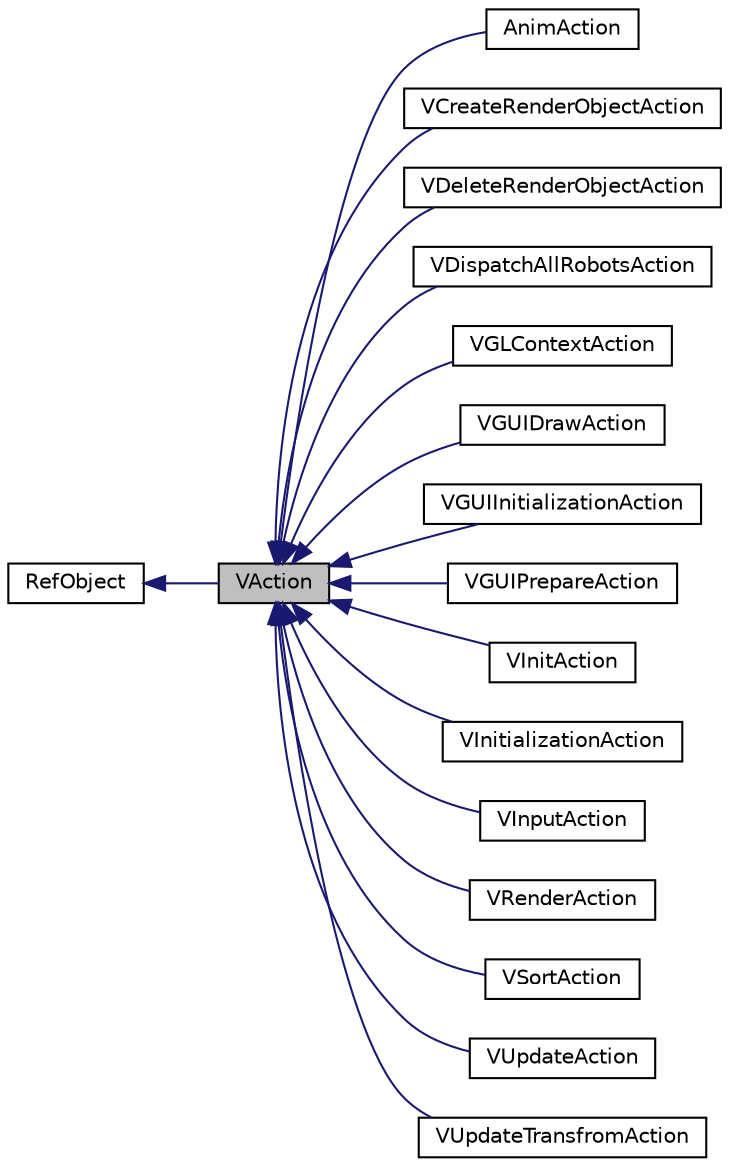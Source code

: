 digraph "VAction"
{
  edge [fontname="Helvetica",fontsize="10",labelfontname="Helvetica",labelfontsize="10"];
  node [fontname="Helvetica",fontsize="10",shape=record];
  rankdir="LR";
  Node1 [label="VAction",height=0.2,width=0.4,color="black", fillcolor="grey75", style="filled", fontcolor="black"];
  Node2 -> Node1 [dir="back",color="midnightblue",fontsize="10",style="solid",fontname="Helvetica"];
  Node2 [label="RefObject",height=0.2,width=0.4,color="black", fillcolor="white", style="filled",URL="$class_ref_object.html"];
  Node1 -> Node3 [dir="back",color="midnightblue",fontsize="10",style="solid",fontname="Helvetica"];
  Node3 [label="AnimAction",height=0.2,width=0.4,color="black", fillcolor="white", style="filled",URL="$class_anim_action.html",tooltip="AnimAction. "];
  Node1 -> Node4 [dir="back",color="midnightblue",fontsize="10",style="solid",fontname="Helvetica"];
  Node4 [label="VCreateRenderObjectAction",height=0.2,width=0.4,color="black", fillcolor="white", style="filled",URL="$class_v_create_render_object_action.html",tooltip="VCreateRenderObjectAction. "];
  Node1 -> Node5 [dir="back",color="midnightblue",fontsize="10",style="solid",fontname="Helvetica"];
  Node5 [label="VDeleteRenderObjectAction",height=0.2,width=0.4,color="black", fillcolor="white", style="filled",URL="$class_v_delete_render_object_action.html"];
  Node1 -> Node6 [dir="back",color="midnightblue",fontsize="10",style="solid",fontname="Helvetica"];
  Node6 [label="VDispatchAllRobotsAction",height=0.2,width=0.4,color="black", fillcolor="white", style="filled",URL="$class_v_dispatch_all_robots_action.html",tooltip="VDispatchAllRobotsAction 调度所有机器人动作 "];
  Node1 -> Node7 [dir="back",color="midnightblue",fontsize="10",style="solid",fontname="Helvetica"];
  Node7 [label="VGLContextAction",height=0.2,width=0.4,color="black", fillcolor="white", style="filled",URL="$class_v_g_l_context_action.html",tooltip="GLContextAction. "];
  Node1 -> Node8 [dir="back",color="midnightblue",fontsize="10",style="solid",fontname="Helvetica"];
  Node8 [label="VGUIDrawAction",height=0.2,width=0.4,color="black", fillcolor="white", style="filled",URL="$class_v_g_u_i_draw_action.html",tooltip="GUIDrawAction. "];
  Node1 -> Node9 [dir="back",color="midnightblue",fontsize="10",style="solid",fontname="Helvetica"];
  Node9 [label="VGUIInitializationAction",height=0.2,width=0.4,color="black", fillcolor="white", style="filled",URL="$class_v_g_u_i_initialization_action.html"];
  Node1 -> Node10 [dir="back",color="midnightblue",fontsize="10",style="solid",fontname="Helvetica"];
  Node10 [label="VGUIPrepareAction",height=0.2,width=0.4,color="black", fillcolor="white", style="filled",URL="$class_v_g_u_i_prepare_action.html",tooltip="GUIPrepareAction. "];
  Node1 -> Node11 [dir="back",color="midnightblue",fontsize="10",style="solid",fontname="Helvetica"];
  Node11 [label="VInitAction",height=0.2,width=0.4,color="black", fillcolor="white", style="filled",URL="$class_v_init_action.html",tooltip="VInitAction 初始化动作 "];
  Node1 -> Node12 [dir="back",color="midnightblue",fontsize="10",style="solid",fontname="Helvetica"];
  Node12 [label="VInitializationAction",height=0.2,width=0.4,color="black", fillcolor="white", style="filled",URL="$class_v_initialization_action.html",tooltip="VInitializationAction 渲染引擎初始化动作 "];
  Node1 -> Node13 [dir="back",color="midnightblue",fontsize="10",style="solid",fontname="Helvetica"];
  Node13 [label="VInputAction",height=0.2,width=0.4,color="black", fillcolor="white", style="filled",URL="$class_v_input_action.html"];
  Node1 -> Node14 [dir="back",color="midnightblue",fontsize="10",style="solid",fontname="Helvetica"];
  Node14 [label="VRenderAction",height=0.2,width=0.4,color="black", fillcolor="white", style="filled",URL="$class_v_render_action.html",tooltip="VRenderAction 渲染动作 "];
  Node1 -> Node15 [dir="back",color="midnightblue",fontsize="10",style="solid",fontname="Helvetica"];
  Node15 [label="VSortAction",height=0.2,width=0.4,color="black", fillcolor="white", style="filled",URL="$class_v_sort_action.html",tooltip="VSortAction 排序动作 "];
  Node1 -> Node16 [dir="back",color="midnightblue",fontsize="10",style="solid",fontname="Helvetica"];
  Node16 [label="VUpdateAction",height=0.2,width=0.4,color="black", fillcolor="white", style="filled",URL="$class_v_update_action.html",tooltip="VUpdateAction 更新动作 "];
  Node1 -> Node17 [dir="back",color="midnightblue",fontsize="10",style="solid",fontname="Helvetica"];
  Node17 [label="VUpdateTransfromAction",height=0.2,width=0.4,color="black", fillcolor="white", style="filled",URL="$class_v_update_transfrom_action.html",tooltip="VUpdateTransfromAction. "];
}

